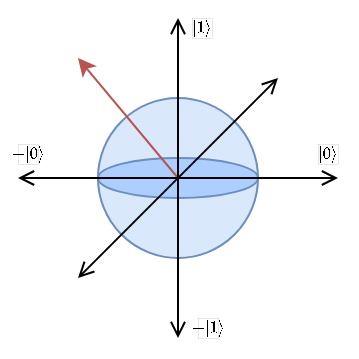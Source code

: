 <mxfile version="26.1.1">
  <diagram name="Page-1" id="zcnw0ZVCEeMGg24mnjsT">
    <mxGraphModel dx="576" dy="328" grid="1" gridSize="10" guides="1" tooltips="1" connect="1" arrows="1" fold="1" page="1" pageScale="1" pageWidth="850" pageHeight="1100" math="1" shadow="0">
      <root>
        <mxCell id="0" />
        <mxCell id="1" parent="0" />
        <mxCell id="9Do0JPYV8mhKfQ6Qy5AA-1" value="" style="group;fillColor=none;" vertex="1" connectable="0" parent="1">
          <mxGeometry x="280" y="160" width="80" height="80" as="geometry" />
        </mxCell>
        <mxCell id="9Do0JPYV8mhKfQ6Qy5AA-2" value="" style="ellipse;whiteSpace=wrap;html=1;aspect=fixed;fillColor=#dae8fc;strokeColor=#6c8ebf;" vertex="1" parent="9Do0JPYV8mhKfQ6Qy5AA-1">
          <mxGeometry width="80" height="80" as="geometry" />
        </mxCell>
        <mxCell id="9Do0JPYV8mhKfQ6Qy5AA-3" value="" style="ellipse;whiteSpace=wrap;html=1;fillColor=light-dark(#adcfff, #1d293b);strokeColor=#6c8ebf;" vertex="1" parent="9Do0JPYV8mhKfQ6Qy5AA-1">
          <mxGeometry y="30" width="80" height="20" as="geometry" />
        </mxCell>
        <mxCell id="9Do0JPYV8mhKfQ6Qy5AA-4" value="" style="endArrow=classic;html=1;rounded=0;fillColor=#f8cecc;strokeColor=#b85450;" edge="1" parent="1">
          <mxGeometry width="50" height="50" relative="1" as="geometry">
            <mxPoint x="320" y="200" as="sourcePoint" />
            <mxPoint x="270" y="140" as="targetPoint" />
          </mxGeometry>
        </mxCell>
        <mxCell id="9Do0JPYV8mhKfQ6Qy5AA-5" value="" style="endArrow=open;startArrow=open;html=1;rounded=0;startFill=0;endFill=0;" edge="1" parent="1">
          <mxGeometry width="50" height="50" relative="1" as="geometry">
            <mxPoint x="320" y="280" as="sourcePoint" />
            <mxPoint x="320" y="120" as="targetPoint" />
          </mxGeometry>
        </mxCell>
        <mxCell id="9Do0JPYV8mhKfQ6Qy5AA-6" value="" style="endArrow=open;startArrow=open;html=1;rounded=0;startFill=0;endFill=0;" edge="1" parent="1">
          <mxGeometry width="50" height="50" relative="1" as="geometry">
            <mxPoint x="240" y="200" as="sourcePoint" />
            <mxPoint x="400" y="200" as="targetPoint" />
          </mxGeometry>
        </mxCell>
        <mxCell id="9Do0JPYV8mhKfQ6Qy5AA-7" value="" style="endArrow=open;startArrow=open;html=1;rounded=0;startFill=0;endFill=0;" edge="1" parent="1">
          <mxGeometry width="50" height="50" relative="1" as="geometry">
            <mxPoint x="270" y="250" as="sourcePoint" />
            <mxPoint x="370" y="150" as="targetPoint" />
          </mxGeometry>
        </mxCell>
        <mxCell id="9Do0JPYV8mhKfQ6Qy5AA-8" value="\(\ket{1}\)" style="whiteSpace=wrap;html=1;strokeWidth=0;fontSize=7;fillColor=none;" vertex="1" parent="1">
          <mxGeometry x="327" y="120" width="10" height="10" as="geometry" />
        </mxCell>
        <mxCell id="9Do0JPYV8mhKfQ6Qy5AA-9" value="\(\ket{0}\)" style="whiteSpace=wrap;html=1;strokeWidth=0;fontSize=7;fillColor=none;" vertex="1" parent="1">
          <mxGeometry x="390" y="183" width="10" height="10" as="geometry" />
        </mxCell>
        <mxCell id="9Do0JPYV8mhKfQ6Qy5AA-10" value="\(-\ket{0}\)" style="whiteSpace=wrap;html=1;strokeWidth=0;fontSize=7;fillColor=none;" vertex="1" parent="1">
          <mxGeometry x="240" y="183" width="10" height="10" as="geometry" />
        </mxCell>
        <mxCell id="9Do0JPYV8mhKfQ6Qy5AA-11" value="\(-\ket{1}\)" style="whiteSpace=wrap;html=1;strokeWidth=0;fontSize=7;fillColor=none;" vertex="1" parent="1">
          <mxGeometry x="330" y="270" width="10" height="10" as="geometry" />
        </mxCell>
      </root>
    </mxGraphModel>
  </diagram>
</mxfile>
